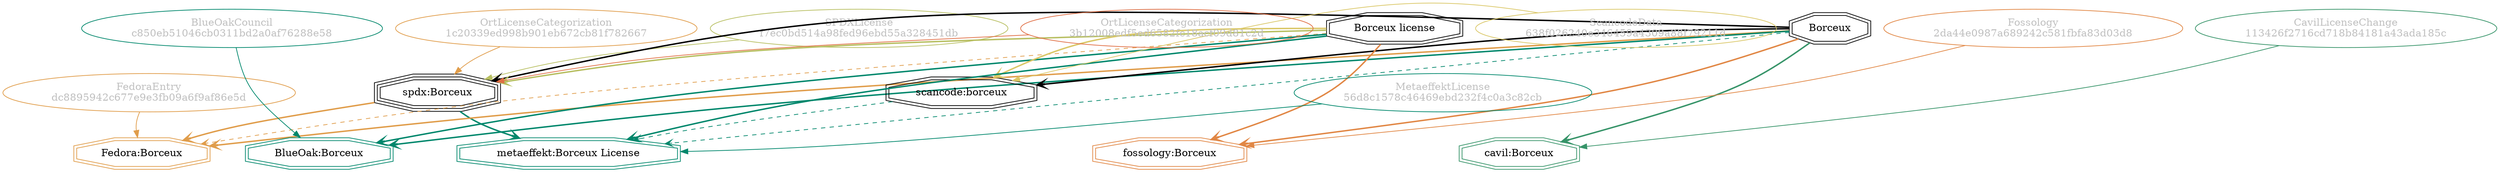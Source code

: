 strict digraph {
    node [shape=box];
    graph [splines=curved];
    718 [label="SPDXLicense\nf7ec0bd514a98fed96ebd55a328451db"
        ,fontcolor=gray
        ,color="#b8bf62"
        ,fillcolor="beige;1"
        ,shape=ellipse];
    719 [label="spdx:Borceux"
        ,shape=tripleoctagon];
    720 [label=Borceux
        ,shape=doubleoctagon];
    721 [label="Borceux license"
        ,shape=doubleoctagon];
    6047 [label="FedoraEntry\ndc8895942c677e9e3fb09a6f9af86e5d"
         ,fontcolor=gray
         ,color="#e09d4b"
         ,fillcolor="beige;1"
         ,shape=ellipse];
    6048 [label="Fedora:Borceux"
         ,color="#e09d4b"
         ,shape=doubleoctagon];
    9067 [label="BlueOakCouncil\nc850eb51046cb0311bd2a0af76288e58"
         ,fontcolor=gray
         ,color="#00876c"
         ,fillcolor="beige;1"
         ,shape=ellipse];
    9068 [label="BlueOak:Borceux"
         ,color="#00876c"
         ,shape=doubleoctagon];
    12483 [label="ScancodeData\n638f026240e346459a4309a88f79211d"
          ,fontcolor=gray
          ,color="#dac767"
          ,fillcolor="beige;1"
          ,shape=ellipse];
    12484 [label="scancode:borceux"
          ,shape=doubleoctagon];
    27740 [label="Fossology\n2da44e0987a689242c581fbfa83d03d8"
          ,fontcolor=gray
          ,color="#e18745"
          ,fillcolor="beige;1"
          ,shape=ellipse];
    27741 [label="fossology:Borceux"
          ,color="#e18745"
          ,shape=doubleoctagon];
    28554 [label="OrtLicenseCategorization\n3b12008edf5ed6582fc18acf09d81c2d"
          ,fontcolor=gray
          ,color="#e06f45"
          ,fillcolor="beige;1"
          ,shape=ellipse];
    35396 [label="OrtLicenseCategorization\n1c20339ed998b901eb672cb81f782667"
          ,fontcolor=gray
          ,color="#e09d4b"
          ,fillcolor="beige;1"
          ,shape=ellipse];
    36440 [label="CavilLicenseChange\n113426f2716cd718b84181a43ada185c"
          ,fontcolor=gray
          ,color="#379469"
          ,fillcolor="beige;1"
          ,shape=ellipse];
    36441 [label="cavil:Borceux"
          ,color="#379469"
          ,shape=doubleoctagon];
    39684 [label="MetaeffektLicense\n56d8c1578c46469ebd232f4c0a3c82cb"
          ,fontcolor=gray
          ,color="#00876c"
          ,fillcolor="beige;1"
          ,shape=ellipse];
    39685 [label="metaeffekt:Borceux License"
          ,color="#00876c"
          ,shape=doubleoctagon];
    718 -> 719 [weight=0.5
               ,color="#b8bf62"];
    719 -> 6048 [style=bold
                ,arrowhead=vee
                ,weight=0.7
                ,color="#e09d4b"];
    719 -> 39685 [style=bold
                 ,arrowhead=vee
                 ,weight=0.7
                 ,color="#00876c"];
    720 -> 719 [style=bold
               ,arrowhead=vee
               ,weight=0.7];
    720 -> 6048 [style=bold
                ,arrowhead=vee
                ,weight=0.7
                ,color="#e09d4b"];
    720 -> 6048 [style=bold
                ,arrowhead=vee
                ,weight=0.7
                ,color="#e09d4b"];
    720 -> 9068 [style=bold
                ,arrowhead=vee
                ,weight=0.7
                ,color="#00876c"];
    720 -> 12484 [style=bold
                 ,arrowhead=vee
                 ,weight=0.7];
    720 -> 27741 [style=bold
                 ,arrowhead=vee
                 ,weight=0.7
                 ,color="#e18745"];
    720 -> 36441 [style=bold
                 ,arrowhead=vee
                 ,weight=0.7
                 ,color="#379469"];
    720 -> 36441 [style=bold
                 ,arrowhead=vee
                 ,weight=0.7
                 ,color="#379469"];
    720 -> 39685 [style=dashed
                 ,arrowhead=vee
                 ,weight=0.5
                 ,color="#00876c"];
    721 -> 719 [style=bold
               ,arrowhead=vee
               ,weight=0.7
               ,color="#b8bf62"];
    721 -> 6048 [style=dashed
                ,arrowhead=vee
                ,weight=0.5
                ,color="#e09d4b"];
    721 -> 9068 [style=bold
                ,arrowhead=vee
                ,weight=0.7
                ,color="#00876c"];
    721 -> 12484 [style=bold
                 ,arrowhead=vee
                 ,weight=0.7
                 ,color="#dac767"];
    721 -> 27741 [style=bold
                 ,arrowhead=vee
                 ,weight=0.7
                 ,color="#e18745"];
    721 -> 39685 [style=bold
                 ,arrowhead=vee
                 ,weight=0.7
                 ,color="#00876c"];
    721 -> 39685 [style=bold
                 ,arrowhead=vee
                 ,weight=0.7
                 ,color="#00876c"];
    6047 -> 6048 [weight=0.5
                 ,color="#e09d4b"];
    9067 -> 9068 [weight=0.5
                 ,color="#00876c"];
    12483 -> 12484 [weight=0.5
                   ,color="#dac767"];
    12484 -> 39685 [style=dashed
                   ,arrowhead=vee
                   ,weight=0.5
                   ,color="#00876c"];
    27740 -> 27741 [weight=0.5
                   ,color="#e18745"];
    28554 -> 719 [weight=0.5
                 ,color="#e06f45"];
    35396 -> 719 [weight=0.5
                 ,color="#e09d4b"];
    36440 -> 36441 [weight=0.5
                   ,color="#379469"];
    39684 -> 39685 [weight=0.5
                   ,color="#00876c"];
}
